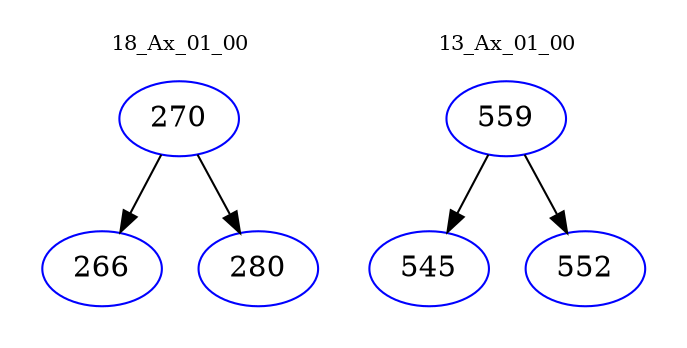 digraph{
subgraph cluster_0 {
color = white
label = "18_Ax_01_00";
fontsize=10;
T0_270 [label="270", color="blue"]
T0_270 -> T0_266 [color="black"]
T0_266 [label="266", color="blue"]
T0_270 -> T0_280 [color="black"]
T0_280 [label="280", color="blue"]
}
subgraph cluster_1 {
color = white
label = "13_Ax_01_00";
fontsize=10;
T1_559 [label="559", color="blue"]
T1_559 -> T1_545 [color="black"]
T1_545 [label="545", color="blue"]
T1_559 -> T1_552 [color="black"]
T1_552 [label="552", color="blue"]
}
}
